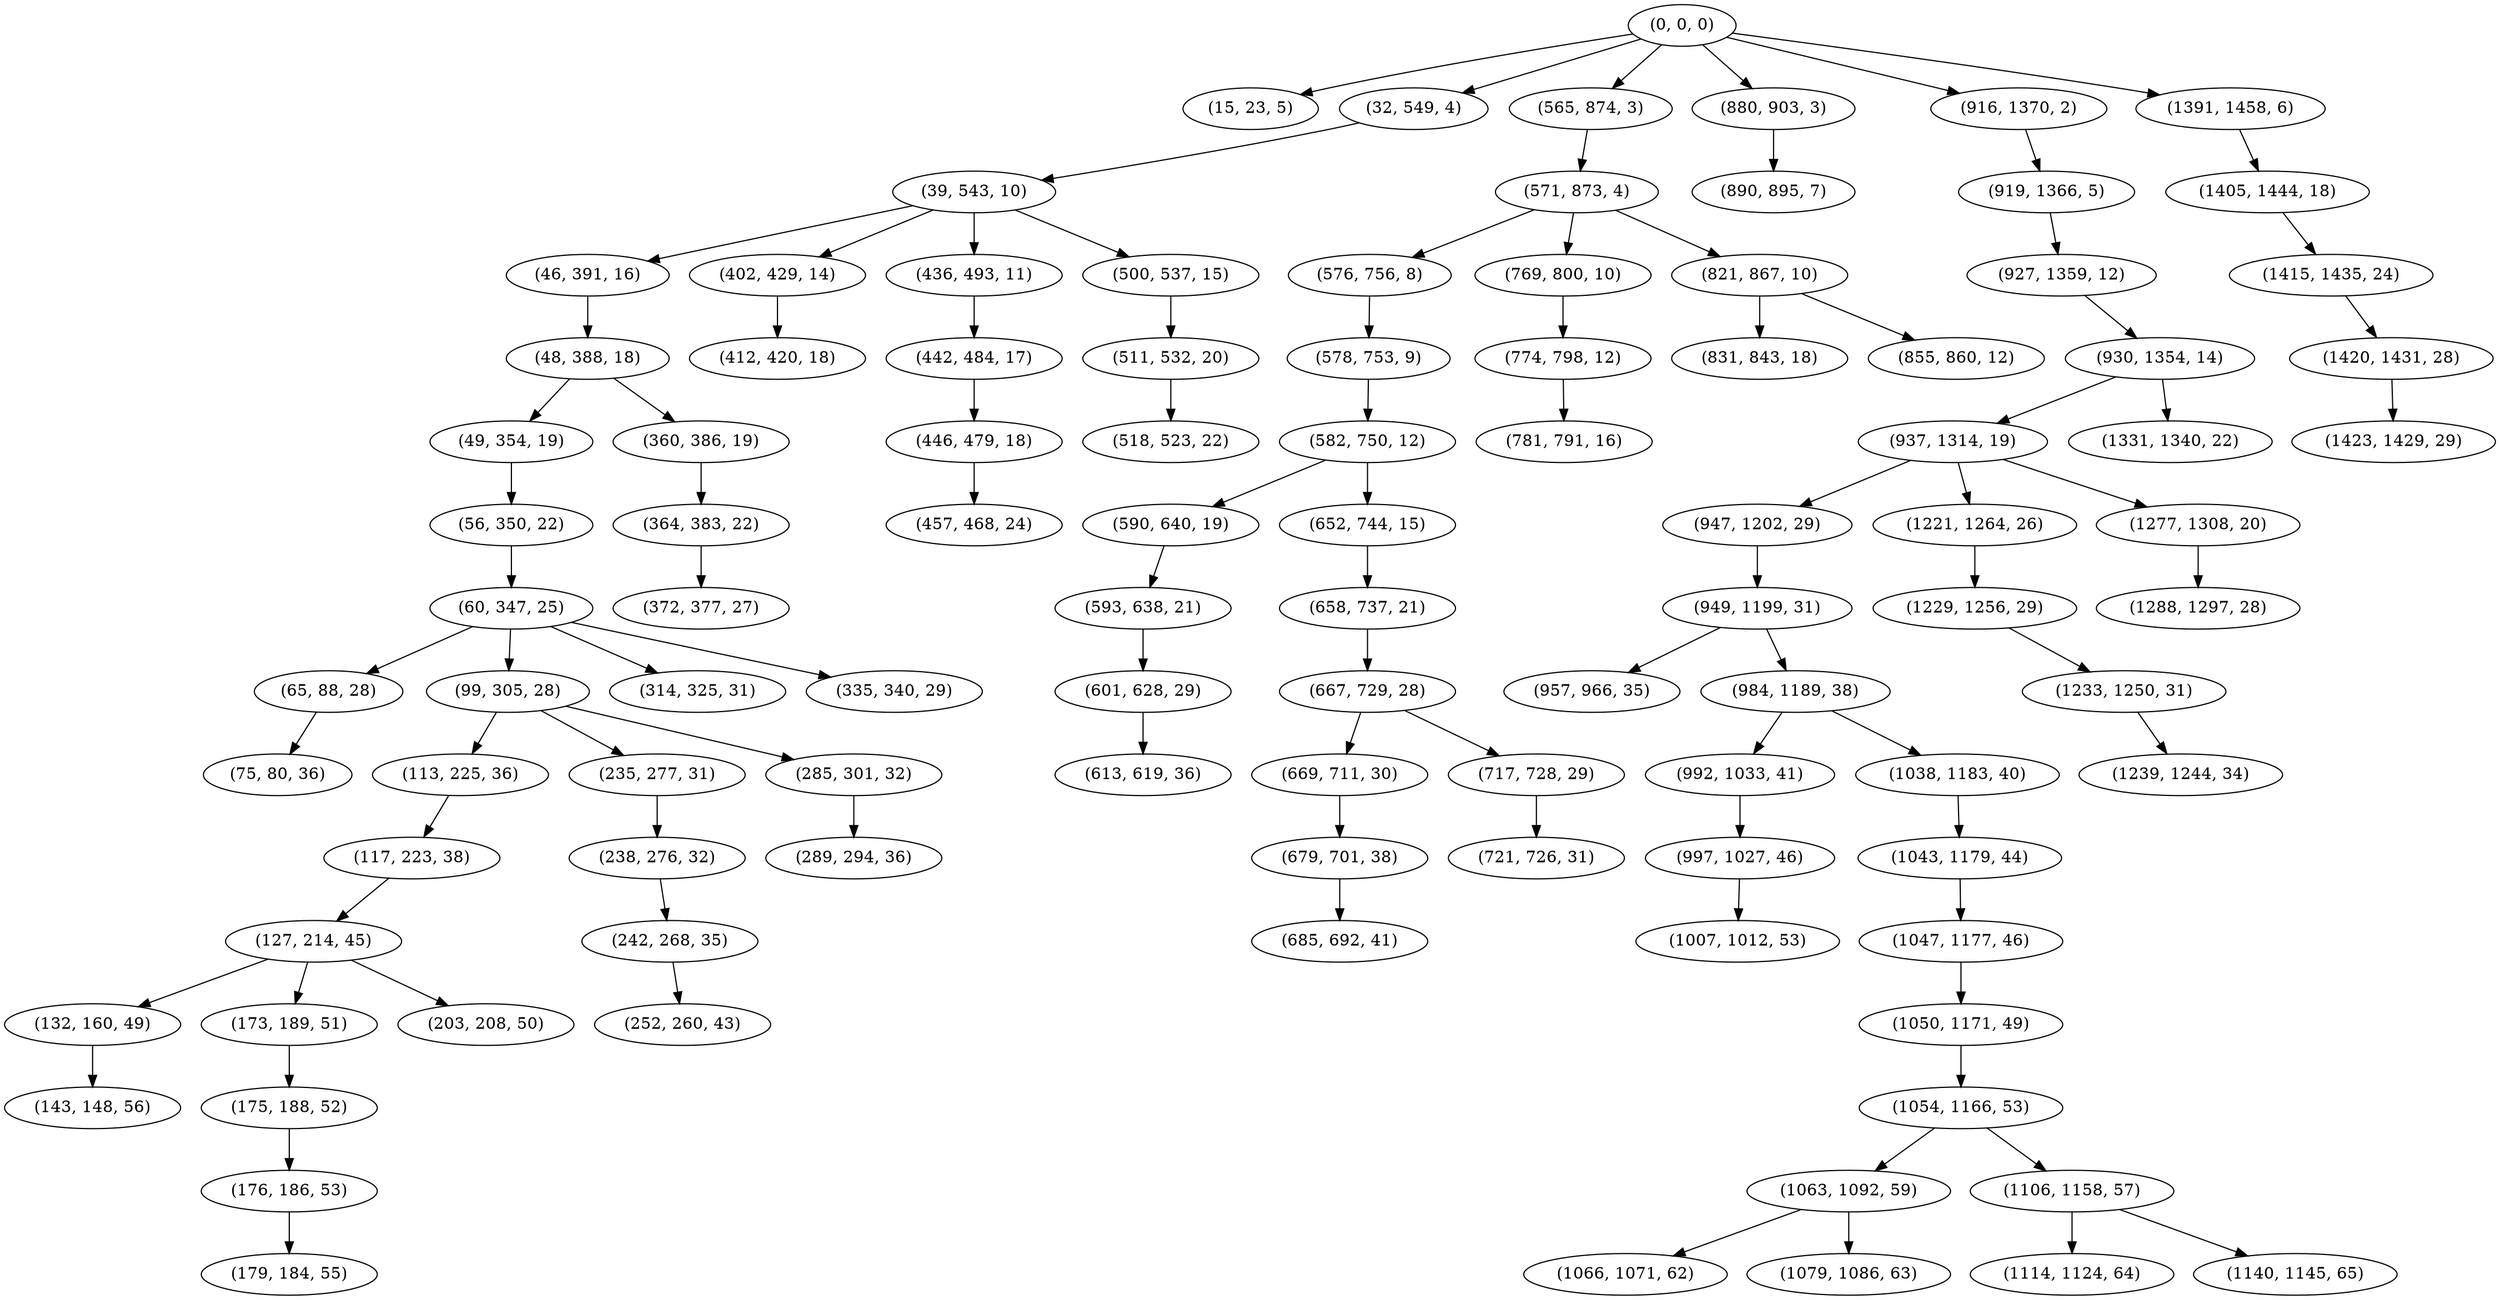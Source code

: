 digraph tree {
    "(0, 0, 0)";
    "(15, 23, 5)";
    "(32, 549, 4)";
    "(39, 543, 10)";
    "(46, 391, 16)";
    "(48, 388, 18)";
    "(49, 354, 19)";
    "(56, 350, 22)";
    "(60, 347, 25)";
    "(65, 88, 28)";
    "(75, 80, 36)";
    "(99, 305, 28)";
    "(113, 225, 36)";
    "(117, 223, 38)";
    "(127, 214, 45)";
    "(132, 160, 49)";
    "(143, 148, 56)";
    "(173, 189, 51)";
    "(175, 188, 52)";
    "(176, 186, 53)";
    "(179, 184, 55)";
    "(203, 208, 50)";
    "(235, 277, 31)";
    "(238, 276, 32)";
    "(242, 268, 35)";
    "(252, 260, 43)";
    "(285, 301, 32)";
    "(289, 294, 36)";
    "(314, 325, 31)";
    "(335, 340, 29)";
    "(360, 386, 19)";
    "(364, 383, 22)";
    "(372, 377, 27)";
    "(402, 429, 14)";
    "(412, 420, 18)";
    "(436, 493, 11)";
    "(442, 484, 17)";
    "(446, 479, 18)";
    "(457, 468, 24)";
    "(500, 537, 15)";
    "(511, 532, 20)";
    "(518, 523, 22)";
    "(565, 874, 3)";
    "(571, 873, 4)";
    "(576, 756, 8)";
    "(578, 753, 9)";
    "(582, 750, 12)";
    "(590, 640, 19)";
    "(593, 638, 21)";
    "(601, 628, 29)";
    "(613, 619, 36)";
    "(652, 744, 15)";
    "(658, 737, 21)";
    "(667, 729, 28)";
    "(669, 711, 30)";
    "(679, 701, 38)";
    "(685, 692, 41)";
    "(717, 728, 29)";
    "(721, 726, 31)";
    "(769, 800, 10)";
    "(774, 798, 12)";
    "(781, 791, 16)";
    "(821, 867, 10)";
    "(831, 843, 18)";
    "(855, 860, 12)";
    "(880, 903, 3)";
    "(890, 895, 7)";
    "(916, 1370, 2)";
    "(919, 1366, 5)";
    "(927, 1359, 12)";
    "(930, 1354, 14)";
    "(937, 1314, 19)";
    "(947, 1202, 29)";
    "(949, 1199, 31)";
    "(957, 966, 35)";
    "(984, 1189, 38)";
    "(992, 1033, 41)";
    "(997, 1027, 46)";
    "(1007, 1012, 53)";
    "(1038, 1183, 40)";
    "(1043, 1179, 44)";
    "(1047, 1177, 46)";
    "(1050, 1171, 49)";
    "(1054, 1166, 53)";
    "(1063, 1092, 59)";
    "(1066, 1071, 62)";
    "(1079, 1086, 63)";
    "(1106, 1158, 57)";
    "(1114, 1124, 64)";
    "(1140, 1145, 65)";
    "(1221, 1264, 26)";
    "(1229, 1256, 29)";
    "(1233, 1250, 31)";
    "(1239, 1244, 34)";
    "(1277, 1308, 20)";
    "(1288, 1297, 28)";
    "(1331, 1340, 22)";
    "(1391, 1458, 6)";
    "(1405, 1444, 18)";
    "(1415, 1435, 24)";
    "(1420, 1431, 28)";
    "(1423, 1429, 29)";
    "(0, 0, 0)" -> "(15, 23, 5)";
    "(0, 0, 0)" -> "(32, 549, 4)";
    "(0, 0, 0)" -> "(565, 874, 3)";
    "(0, 0, 0)" -> "(880, 903, 3)";
    "(0, 0, 0)" -> "(916, 1370, 2)";
    "(0, 0, 0)" -> "(1391, 1458, 6)";
    "(32, 549, 4)" -> "(39, 543, 10)";
    "(39, 543, 10)" -> "(46, 391, 16)";
    "(39, 543, 10)" -> "(402, 429, 14)";
    "(39, 543, 10)" -> "(436, 493, 11)";
    "(39, 543, 10)" -> "(500, 537, 15)";
    "(46, 391, 16)" -> "(48, 388, 18)";
    "(48, 388, 18)" -> "(49, 354, 19)";
    "(48, 388, 18)" -> "(360, 386, 19)";
    "(49, 354, 19)" -> "(56, 350, 22)";
    "(56, 350, 22)" -> "(60, 347, 25)";
    "(60, 347, 25)" -> "(65, 88, 28)";
    "(60, 347, 25)" -> "(99, 305, 28)";
    "(60, 347, 25)" -> "(314, 325, 31)";
    "(60, 347, 25)" -> "(335, 340, 29)";
    "(65, 88, 28)" -> "(75, 80, 36)";
    "(99, 305, 28)" -> "(113, 225, 36)";
    "(99, 305, 28)" -> "(235, 277, 31)";
    "(99, 305, 28)" -> "(285, 301, 32)";
    "(113, 225, 36)" -> "(117, 223, 38)";
    "(117, 223, 38)" -> "(127, 214, 45)";
    "(127, 214, 45)" -> "(132, 160, 49)";
    "(127, 214, 45)" -> "(173, 189, 51)";
    "(127, 214, 45)" -> "(203, 208, 50)";
    "(132, 160, 49)" -> "(143, 148, 56)";
    "(173, 189, 51)" -> "(175, 188, 52)";
    "(175, 188, 52)" -> "(176, 186, 53)";
    "(176, 186, 53)" -> "(179, 184, 55)";
    "(235, 277, 31)" -> "(238, 276, 32)";
    "(238, 276, 32)" -> "(242, 268, 35)";
    "(242, 268, 35)" -> "(252, 260, 43)";
    "(285, 301, 32)" -> "(289, 294, 36)";
    "(360, 386, 19)" -> "(364, 383, 22)";
    "(364, 383, 22)" -> "(372, 377, 27)";
    "(402, 429, 14)" -> "(412, 420, 18)";
    "(436, 493, 11)" -> "(442, 484, 17)";
    "(442, 484, 17)" -> "(446, 479, 18)";
    "(446, 479, 18)" -> "(457, 468, 24)";
    "(500, 537, 15)" -> "(511, 532, 20)";
    "(511, 532, 20)" -> "(518, 523, 22)";
    "(565, 874, 3)" -> "(571, 873, 4)";
    "(571, 873, 4)" -> "(576, 756, 8)";
    "(571, 873, 4)" -> "(769, 800, 10)";
    "(571, 873, 4)" -> "(821, 867, 10)";
    "(576, 756, 8)" -> "(578, 753, 9)";
    "(578, 753, 9)" -> "(582, 750, 12)";
    "(582, 750, 12)" -> "(590, 640, 19)";
    "(582, 750, 12)" -> "(652, 744, 15)";
    "(590, 640, 19)" -> "(593, 638, 21)";
    "(593, 638, 21)" -> "(601, 628, 29)";
    "(601, 628, 29)" -> "(613, 619, 36)";
    "(652, 744, 15)" -> "(658, 737, 21)";
    "(658, 737, 21)" -> "(667, 729, 28)";
    "(667, 729, 28)" -> "(669, 711, 30)";
    "(667, 729, 28)" -> "(717, 728, 29)";
    "(669, 711, 30)" -> "(679, 701, 38)";
    "(679, 701, 38)" -> "(685, 692, 41)";
    "(717, 728, 29)" -> "(721, 726, 31)";
    "(769, 800, 10)" -> "(774, 798, 12)";
    "(774, 798, 12)" -> "(781, 791, 16)";
    "(821, 867, 10)" -> "(831, 843, 18)";
    "(821, 867, 10)" -> "(855, 860, 12)";
    "(880, 903, 3)" -> "(890, 895, 7)";
    "(916, 1370, 2)" -> "(919, 1366, 5)";
    "(919, 1366, 5)" -> "(927, 1359, 12)";
    "(927, 1359, 12)" -> "(930, 1354, 14)";
    "(930, 1354, 14)" -> "(937, 1314, 19)";
    "(930, 1354, 14)" -> "(1331, 1340, 22)";
    "(937, 1314, 19)" -> "(947, 1202, 29)";
    "(937, 1314, 19)" -> "(1221, 1264, 26)";
    "(937, 1314, 19)" -> "(1277, 1308, 20)";
    "(947, 1202, 29)" -> "(949, 1199, 31)";
    "(949, 1199, 31)" -> "(957, 966, 35)";
    "(949, 1199, 31)" -> "(984, 1189, 38)";
    "(984, 1189, 38)" -> "(992, 1033, 41)";
    "(984, 1189, 38)" -> "(1038, 1183, 40)";
    "(992, 1033, 41)" -> "(997, 1027, 46)";
    "(997, 1027, 46)" -> "(1007, 1012, 53)";
    "(1038, 1183, 40)" -> "(1043, 1179, 44)";
    "(1043, 1179, 44)" -> "(1047, 1177, 46)";
    "(1047, 1177, 46)" -> "(1050, 1171, 49)";
    "(1050, 1171, 49)" -> "(1054, 1166, 53)";
    "(1054, 1166, 53)" -> "(1063, 1092, 59)";
    "(1054, 1166, 53)" -> "(1106, 1158, 57)";
    "(1063, 1092, 59)" -> "(1066, 1071, 62)";
    "(1063, 1092, 59)" -> "(1079, 1086, 63)";
    "(1106, 1158, 57)" -> "(1114, 1124, 64)";
    "(1106, 1158, 57)" -> "(1140, 1145, 65)";
    "(1221, 1264, 26)" -> "(1229, 1256, 29)";
    "(1229, 1256, 29)" -> "(1233, 1250, 31)";
    "(1233, 1250, 31)" -> "(1239, 1244, 34)";
    "(1277, 1308, 20)" -> "(1288, 1297, 28)";
    "(1391, 1458, 6)" -> "(1405, 1444, 18)";
    "(1405, 1444, 18)" -> "(1415, 1435, 24)";
    "(1415, 1435, 24)" -> "(1420, 1431, 28)";
    "(1420, 1431, 28)" -> "(1423, 1429, 29)";
}
